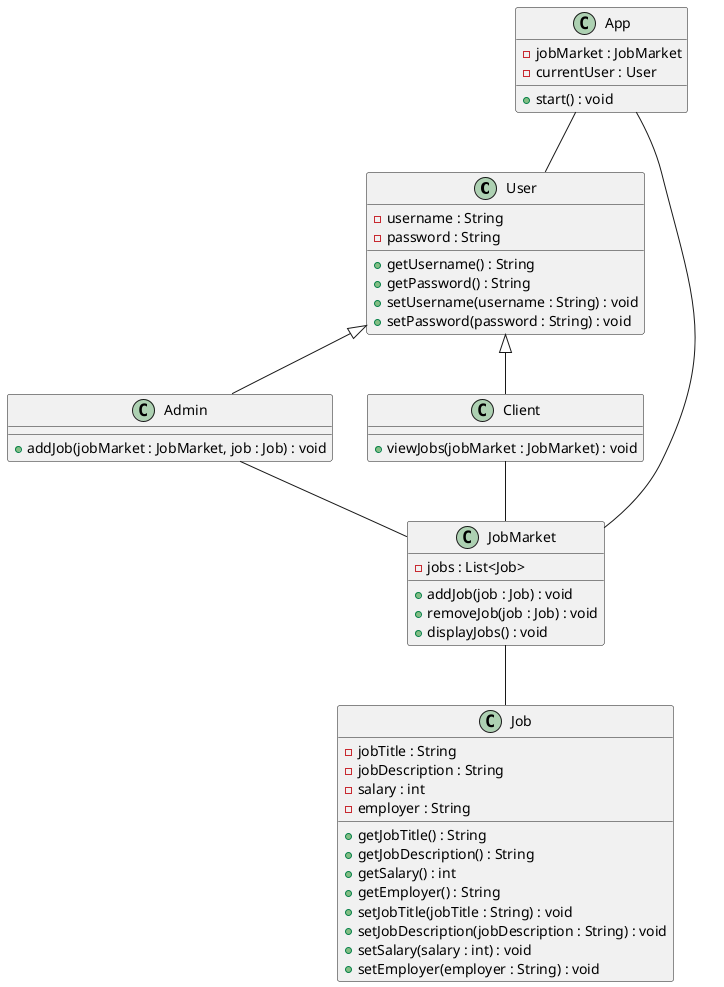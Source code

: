 @startuml

class User {
  - username : String
  - password : String
  + getUsername() : String
  + getPassword() : String
  + setUsername(username : String) : void
  + setPassword(password : String) : void
}

class Admin {
  + addJob(jobMarket : JobMarket, job : Job) : void
}

class Client {
  + viewJobs(jobMarket : JobMarket) : void
}

class Job {
  - jobTitle : String
  - jobDescription : String
  - salary : int
  - employer : String
  + getJobTitle() : String
  + getJobDescription() : String
  + getSalary() : int
  + getEmployer() : String
  + setJobTitle(jobTitle : String) : void
  + setJobDescription(jobDescription : String) : void
  + setSalary(salary : int) : void
  + setEmployer(employer : String) : void
}

class JobMarket {
  - jobs : List<Job>
  + addJob(job : Job) : void
  + removeJob(job : Job) : void
  + displayJobs() : void
}

class App {
  - jobMarket : JobMarket
  - currentUser : User
  + start() : void
}

User <|-- Admin
User <|-- Client
App -- JobMarket
App -- User
JobMarket -- Job
Admin -- JobMarket
Client -- JobMarket

@enduml